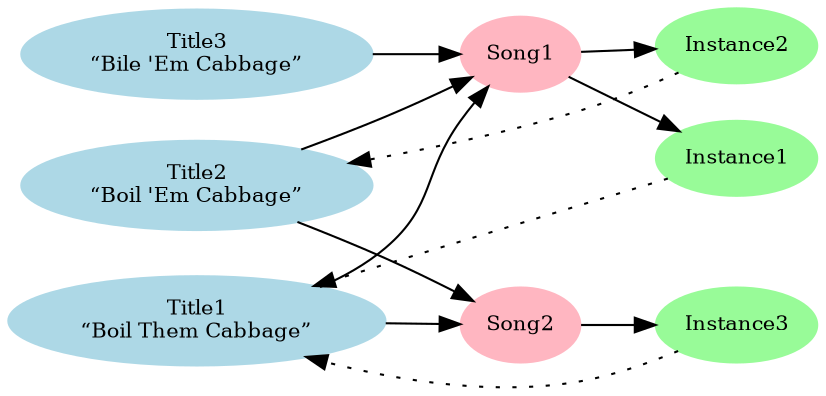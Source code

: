// rendered with 'dot -Tsvg <Boil_diagram.dot >Boil_diagram.svg'
digraph "Boil Diagram" {
 rankdir=LR;
 node[fontsize=10];
 Title1 [color=lightblue,label="Title1\n“Boil Them Cabbage”",style=filled,arrowtail=normal];
 Title2 [color=lightblue,label="Title2\n“Boil 'Em Cabbage”",style=filled];
 Title3 [color=lightblue,label="Title3\n“Bile 'Em Cabbage”",style=filled];
 Song1 [color=lightpink,style=filled];
 Song2 [color=lightpink,style=filled];
 Instance1 [color=palegreen,style=filled];
 Instance2 [color=palegreen,style=filled];
 Instance3 [color=palegreen,style=filled];
 Title1 -> { Song1 Song2 } // [dir=both]
 Title2 -> { Song1 Song2 }
 Title3 -> { Song1 }
 Song1 -> { Instance1 Instance2 }
 Song2 -> { Instance3 }
 Instance1 -> Title1 [style=dotted,constraint=false]
 //Instance2 -> Title3 [style=dotted,constraint=false,label="first_title",fontsize=8,headport=ne,tailport=nw]
 Instance2 -> Title2 [style=dotted,constraint=false]
 Instance3 -> Title1 [style=dotted,constraint=false]
}
